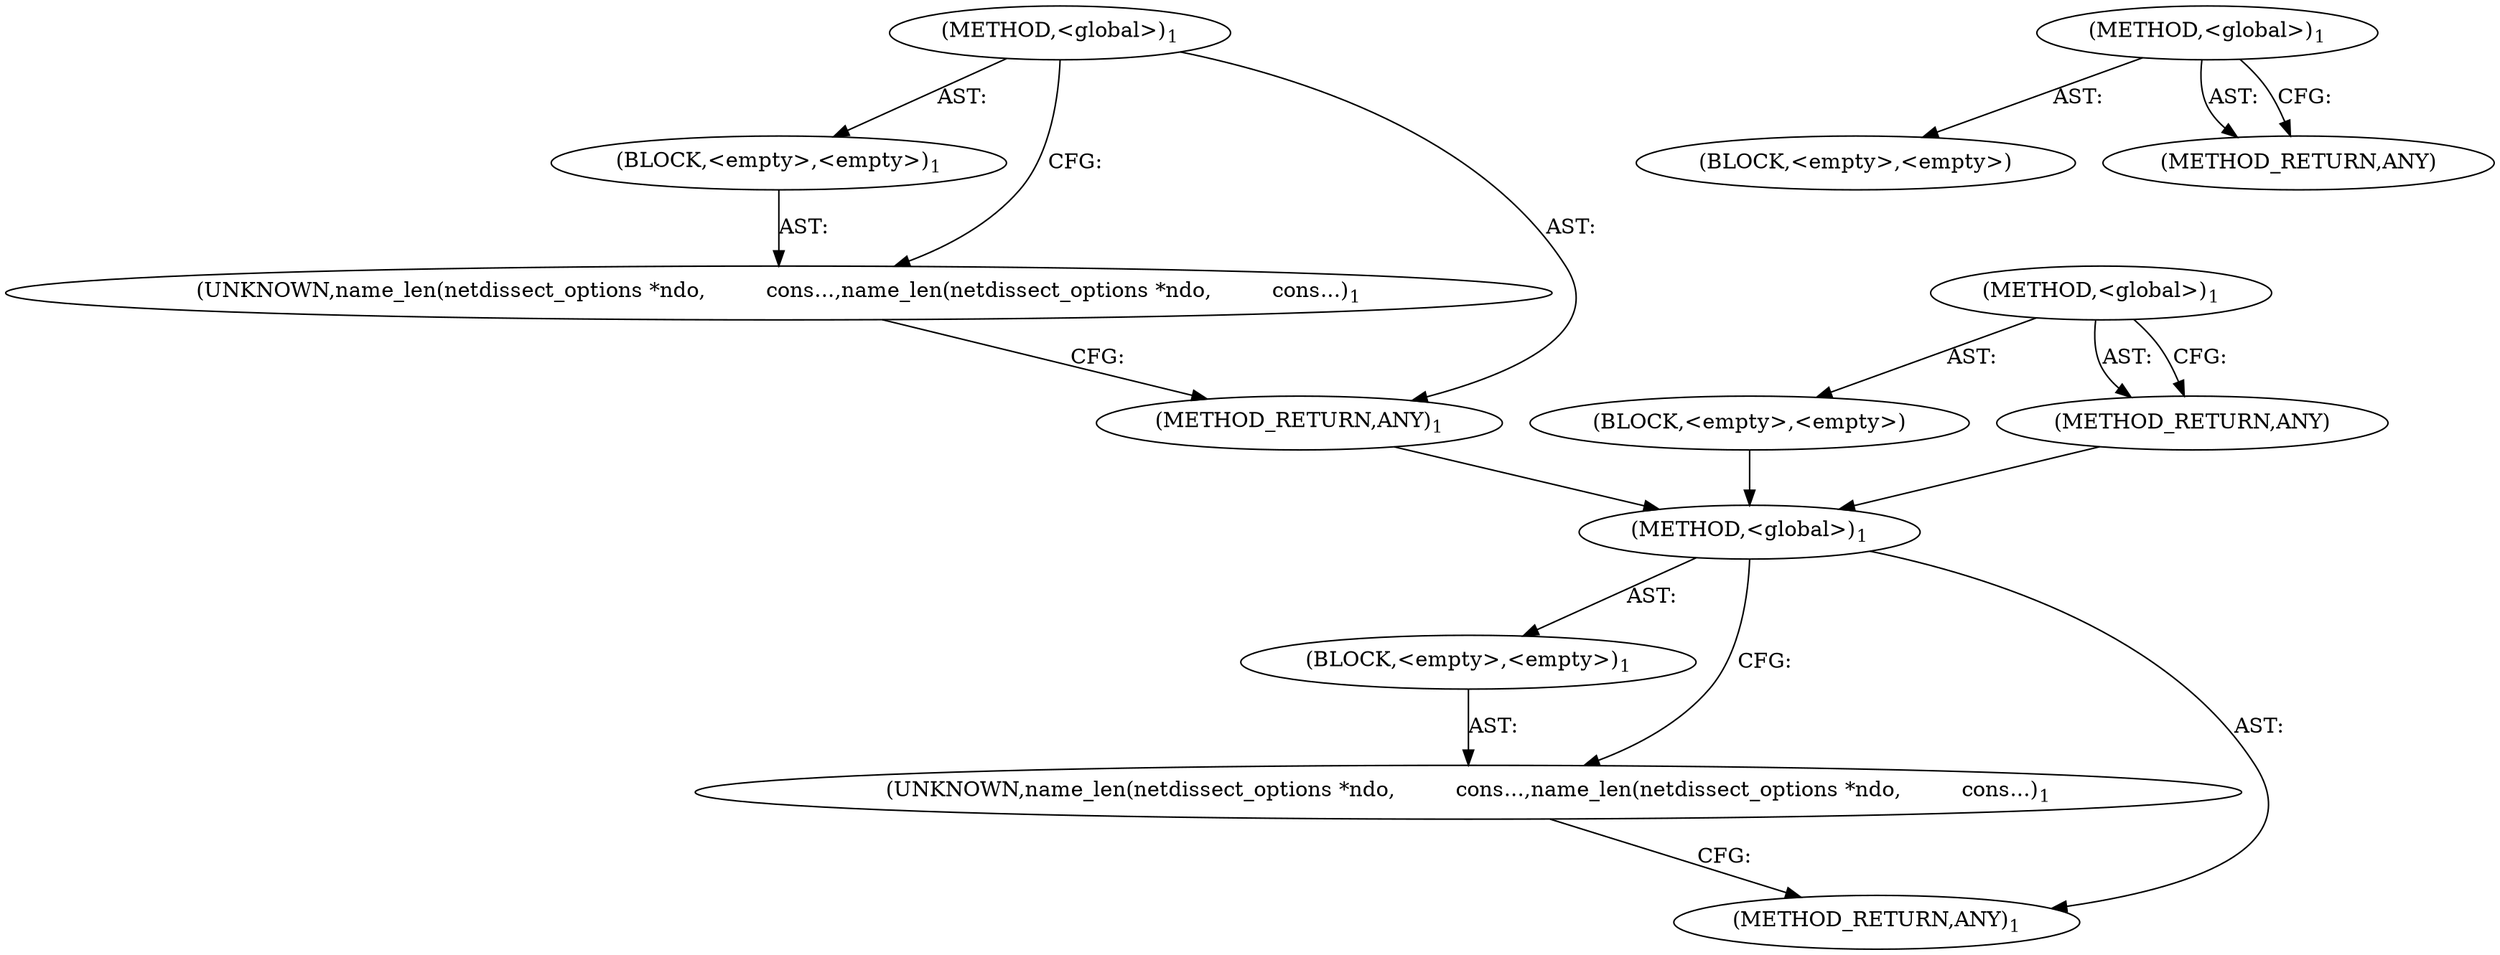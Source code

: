 digraph "&lt;global&gt;" {
vulnerable_6 [label=<(METHOD,&lt;global&gt;)<SUB>1</SUB>>];
vulnerable_7 [label=<(BLOCK,&lt;empty&gt;,&lt;empty&gt;)<SUB>1</SUB>>];
vulnerable_8 [label=<(UNKNOWN,name_len(netdissect_options *ndo,
         cons...,name_len(netdissect_options *ndo,
         cons...)<SUB>1</SUB>>];
vulnerable_9 [label=<(METHOD_RETURN,ANY)<SUB>1</SUB>>];
vulnerable_14 [label=<(METHOD,&lt;global&gt;)<SUB>1</SUB>>];
vulnerable_15 [label=<(BLOCK,&lt;empty&gt;,&lt;empty&gt;)>];
vulnerable_16 [label=<(METHOD_RETURN,ANY)>];
fixed_6 [label=<(METHOD,&lt;global&gt;)<SUB>1</SUB>>];
fixed_7 [label=<(BLOCK,&lt;empty&gt;,&lt;empty&gt;)<SUB>1</SUB>>];
fixed_8 [label=<(UNKNOWN,name_len(netdissect_options *ndo,
         cons...,name_len(netdissect_options *ndo,
         cons...)<SUB>1</SUB>>];
fixed_9 [label=<(METHOD_RETURN,ANY)<SUB>1</SUB>>];
fixed_14 [label=<(METHOD,&lt;global&gt;)<SUB>1</SUB>>];
fixed_15 [label=<(BLOCK,&lt;empty&gt;,&lt;empty&gt;)>];
fixed_16 [label=<(METHOD_RETURN,ANY)>];
vulnerable_6 -> vulnerable_7  [key=0, label="AST: "];
vulnerable_6 -> vulnerable_9  [key=0, label="AST: "];
vulnerable_6 -> vulnerable_8  [key=0, label="CFG: "];
vulnerable_7 -> vulnerable_8  [key=0, label="AST: "];
vulnerable_8 -> vulnerable_9  [key=0, label="CFG: "];
vulnerable_14 -> vulnerable_15  [key=0, label="AST: "];
vulnerable_14 -> vulnerable_16  [key=0, label="AST: "];
vulnerable_14 -> vulnerable_16  [key=1, label="CFG: "];
fixed_6 -> fixed_7  [key=0, label="AST: "];
fixed_6 -> fixed_9  [key=0, label="AST: "];
fixed_6 -> fixed_8  [key=0, label="CFG: "];
fixed_7 -> fixed_8  [key=0, label="AST: "];
fixed_8 -> fixed_9  [key=0, label="CFG: "];
fixed_9 -> vulnerable_6  [key=0];
fixed_14 -> fixed_15  [key=0, label="AST: "];
fixed_14 -> fixed_16  [key=0, label="AST: "];
fixed_14 -> fixed_16  [key=1, label="CFG: "];
fixed_15 -> vulnerable_6  [key=0];
fixed_16 -> vulnerable_6  [key=0];
}
